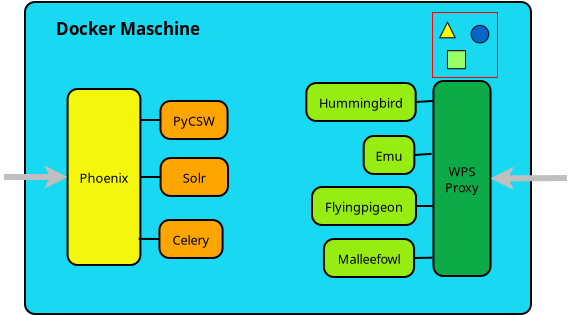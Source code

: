 <?xml version="1.0" encoding="UTF-8"?>
<dia:diagram xmlns:dia="http://www.lysator.liu.se/~alla/dia/">
  <dia:layer name="Background" visible="true" active="true">
    <dia:group>
      <dia:object type="Flowchart - Box" version="0" id="O0">
        <dia:attribute name="obj_pos">
          <dia:point val="5.9,1.7"/>
        </dia:attribute>
        <dia:attribute name="obj_bb">
          <dia:rectangle val="5.85,1.65;31.25,17.35"/>
        </dia:attribute>
        <dia:attribute name="elem_corner">
          <dia:point val="5.9,1.7"/>
        </dia:attribute>
        <dia:attribute name="elem_width">
          <dia:real val="25.3"/>
        </dia:attribute>
        <dia:attribute name="elem_height">
          <dia:real val="15.6"/>
        </dia:attribute>
        <dia:attribute name="border_width">
          <dia:real val="0.1"/>
        </dia:attribute>
        <dia:attribute name="inner_color">
          <dia:color val="#19d9f2"/>
        </dia:attribute>
        <dia:attribute name="show_background">
          <dia:boolean val="true"/>
        </dia:attribute>
        <dia:attribute name="corner_radius">
          <dia:real val="0.5"/>
        </dia:attribute>
        <dia:attribute name="padding">
          <dia:real val="0.5"/>
        </dia:attribute>
        <dia:attribute name="text">
          <dia:composite type="text">
            <dia:attribute name="string">
              <dia:string>##</dia:string>
            </dia:attribute>
            <dia:attribute name="font">
              <dia:font family="sans" style="0" name="Helvetica"/>
            </dia:attribute>
            <dia:attribute name="height">
              <dia:real val="0.8"/>
            </dia:attribute>
            <dia:attribute name="pos">
              <dia:point val="18.55,9.695"/>
            </dia:attribute>
            <dia:attribute name="color">
              <dia:color val="#000000"/>
            </dia:attribute>
            <dia:attribute name="alignment">
              <dia:enum val="1"/>
            </dia:attribute>
          </dia:composite>
        </dia:attribute>
      </dia:object>
      <dia:object type="Standard - Text" version="1" id="O1">
        <dia:attribute name="obj_pos">
          <dia:point val="18.55,9.5"/>
        </dia:attribute>
        <dia:attribute name="obj_bb">
          <dia:rectangle val="18.55,8.905;18.55,9.652"/>
        </dia:attribute>
        <dia:attribute name="text">
          <dia:composite type="text">
            <dia:attribute name="string">
              <dia:string>##</dia:string>
            </dia:attribute>
            <dia:attribute name="font">
              <dia:font family="sans" style="0" name="Helvetica"/>
            </dia:attribute>
            <dia:attribute name="height">
              <dia:real val="0.8"/>
            </dia:attribute>
            <dia:attribute name="pos">
              <dia:point val="18.55,9.5"/>
            </dia:attribute>
            <dia:attribute name="color">
              <dia:color val="#000000"/>
            </dia:attribute>
            <dia:attribute name="alignment">
              <dia:enum val="0"/>
            </dia:attribute>
          </dia:composite>
        </dia:attribute>
        <dia:attribute name="valign">
          <dia:enum val="3"/>
        </dia:attribute>
        <dia:connections>
          <dia:connection handle="0" to="O0" connection="16"/>
        </dia:connections>
      </dia:object>
      <dia:group>
        <dia:object type="Standard - Text" version="1" id="O2">
          <dia:attribute name="obj_pos">
            <dia:point val="7.45,3.35"/>
          </dia:attribute>
          <dia:attribute name="obj_bb">
            <dia:rectangle val="7.45,2.562;15.557,3.55"/>
          </dia:attribute>
          <dia:attribute name="text">
            <dia:composite type="text">
              <dia:attribute name="string">
                <dia:string>#Docker Maschine#</dia:string>
              </dia:attribute>
              <dia:attribute name="font">
                <dia:font family="sans" style="80" name="Helvetica-Bold"/>
              </dia:attribute>
              <dia:attribute name="height">
                <dia:real val="1.058"/>
              </dia:attribute>
              <dia:attribute name="pos">
                <dia:point val="7.45,3.35"/>
              </dia:attribute>
              <dia:attribute name="color">
                <dia:color val="#000000"/>
              </dia:attribute>
              <dia:attribute name="alignment">
                <dia:enum val="0"/>
              </dia:attribute>
            </dia:composite>
          </dia:attribute>
          <dia:attribute name="valign">
            <dia:enum val="3"/>
          </dia:attribute>
        </dia:object>
        <dia:object type="Flowchart - Box" version="0" id="O3">
          <dia:attribute name="obj_pos">
            <dia:point val="8.03,6.05"/>
          </dia:attribute>
          <dia:attribute name="obj_bb">
            <dia:rectangle val="7.98,6;11.72,14.9"/>
          </dia:attribute>
          <dia:attribute name="elem_corner">
            <dia:point val="8.03,6.05"/>
          </dia:attribute>
          <dia:attribute name="elem_width">
            <dia:real val="3.64"/>
          </dia:attribute>
          <dia:attribute name="elem_height">
            <dia:real val="8.8"/>
          </dia:attribute>
          <dia:attribute name="border_width">
            <dia:real val="0.1"/>
          </dia:attribute>
          <dia:attribute name="inner_color">
            <dia:color val="#f5f60d"/>
          </dia:attribute>
          <dia:attribute name="show_background">
            <dia:boolean val="true"/>
          </dia:attribute>
          <dia:attribute name="corner_radius">
            <dia:real val="0.5"/>
          </dia:attribute>
          <dia:attribute name="padding">
            <dia:real val="0.5"/>
          </dia:attribute>
          <dia:attribute name="text">
            <dia:composite type="text">
              <dia:attribute name="string">
                <dia:string>#Phoenix#</dia:string>
              </dia:attribute>
              <dia:attribute name="font">
                <dia:font family="sans" style="0" name="Helvetica"/>
              </dia:attribute>
              <dia:attribute name="height">
                <dia:real val="0.8"/>
              </dia:attribute>
              <dia:attribute name="pos">
                <dia:point val="9.85,10.645"/>
              </dia:attribute>
              <dia:attribute name="color">
                <dia:color val="#000000"/>
              </dia:attribute>
              <dia:attribute name="alignment">
                <dia:enum val="1"/>
              </dia:attribute>
            </dia:composite>
          </dia:attribute>
        </dia:object>
        <dia:object type="Flowchart - Box" version="0" id="O4">
          <dia:attribute name="obj_pos">
            <dia:point val="12.68,9.5"/>
          </dia:attribute>
          <dia:attribute name="obj_bb">
            <dia:rectangle val="12.63,9.45;16.1,11.45"/>
          </dia:attribute>
          <dia:attribute name="elem_corner">
            <dia:point val="12.68,9.5"/>
          </dia:attribute>
          <dia:attribute name="elem_width">
            <dia:real val="3.37"/>
          </dia:attribute>
          <dia:attribute name="elem_height">
            <dia:real val="1.9"/>
          </dia:attribute>
          <dia:attribute name="border_width">
            <dia:real val="0.1"/>
          </dia:attribute>
          <dia:attribute name="inner_color">
            <dia:color val="#ffa500"/>
          </dia:attribute>
          <dia:attribute name="show_background">
            <dia:boolean val="true"/>
          </dia:attribute>
          <dia:attribute name="corner_radius">
            <dia:real val="0.5"/>
          </dia:attribute>
          <dia:attribute name="padding">
            <dia:real val="0.5"/>
          </dia:attribute>
          <dia:attribute name="text">
            <dia:composite type="text">
              <dia:attribute name="string">
                <dia:string>#Solr#</dia:string>
              </dia:attribute>
              <dia:attribute name="font">
                <dia:font family="sans" style="0" name="Helvetica"/>
              </dia:attribute>
              <dia:attribute name="height">
                <dia:real val="0.8"/>
              </dia:attribute>
              <dia:attribute name="pos">
                <dia:point val="14.365,10.645"/>
              </dia:attribute>
              <dia:attribute name="color">
                <dia:color val="#000000"/>
              </dia:attribute>
              <dia:attribute name="alignment">
                <dia:enum val="1"/>
              </dia:attribute>
            </dia:composite>
          </dia:attribute>
        </dia:object>
        <dia:object type="Flowchart - Box" version="0" id="O5">
          <dia:attribute name="obj_pos">
            <dia:point val="12.674,6.65"/>
          </dia:attribute>
          <dia:attribute name="obj_bb">
            <dia:rectangle val="12.624,6.6;16.076,8.6"/>
          </dia:attribute>
          <dia:attribute name="elem_corner">
            <dia:point val="12.674,6.65"/>
          </dia:attribute>
          <dia:attribute name="elem_width">
            <dia:real val="3.353"/>
          </dia:attribute>
          <dia:attribute name="elem_height">
            <dia:real val="1.9"/>
          </dia:attribute>
          <dia:attribute name="border_width">
            <dia:real val="0.1"/>
          </dia:attribute>
          <dia:attribute name="inner_color">
            <dia:color val="#ffa500"/>
          </dia:attribute>
          <dia:attribute name="show_background">
            <dia:boolean val="true"/>
          </dia:attribute>
          <dia:attribute name="corner_radius">
            <dia:real val="0.5"/>
          </dia:attribute>
          <dia:attribute name="padding">
            <dia:real val="0.5"/>
          </dia:attribute>
          <dia:attribute name="text">
            <dia:composite type="text">
              <dia:attribute name="string">
                <dia:string>#PyCSW#</dia:string>
              </dia:attribute>
              <dia:attribute name="font">
                <dia:font family="sans" style="0" name="Helvetica"/>
              </dia:attribute>
              <dia:attribute name="height">
                <dia:real val="0.8"/>
              </dia:attribute>
              <dia:attribute name="pos">
                <dia:point val="14.35,7.795"/>
              </dia:attribute>
              <dia:attribute name="color">
                <dia:color val="#000000"/>
              </dia:attribute>
              <dia:attribute name="alignment">
                <dia:enum val="1"/>
              </dia:attribute>
            </dia:composite>
          </dia:attribute>
        </dia:object>
        <dia:object type="Flowchart - Box" version="0" id="O6">
          <dia:attribute name="obj_pos">
            <dia:point val="12.621,12.6"/>
          </dia:attribute>
          <dia:attribute name="obj_bb">
            <dia:rectangle val="12.571,12.55;15.829,14.55"/>
          </dia:attribute>
          <dia:attribute name="elem_corner">
            <dia:point val="12.621,12.6"/>
          </dia:attribute>
          <dia:attribute name="elem_width">
            <dia:real val="3.158"/>
          </dia:attribute>
          <dia:attribute name="elem_height">
            <dia:real val="1.9"/>
          </dia:attribute>
          <dia:attribute name="border_width">
            <dia:real val="0.1"/>
          </dia:attribute>
          <dia:attribute name="inner_color">
            <dia:color val="#ffa500"/>
          </dia:attribute>
          <dia:attribute name="show_background">
            <dia:boolean val="true"/>
          </dia:attribute>
          <dia:attribute name="corner_radius">
            <dia:real val="0.5"/>
          </dia:attribute>
          <dia:attribute name="padding">
            <dia:real val="0.5"/>
          </dia:attribute>
          <dia:attribute name="text">
            <dia:composite type="text">
              <dia:attribute name="string">
                <dia:string>#Celery#</dia:string>
              </dia:attribute>
              <dia:attribute name="font">
                <dia:font family="sans" style="0" name="Helvetica"/>
              </dia:attribute>
              <dia:attribute name="height">
                <dia:real val="0.8"/>
              </dia:attribute>
              <dia:attribute name="pos">
                <dia:point val="14.2,13.745"/>
              </dia:attribute>
              <dia:attribute name="color">
                <dia:color val="#000000"/>
              </dia:attribute>
              <dia:attribute name="alignment">
                <dia:enum val="1"/>
              </dia:attribute>
            </dia:composite>
          </dia:attribute>
        </dia:object>
        <dia:object type="Flowchart - Box" version="0" id="O7">
          <dia:attribute name="obj_pos">
            <dia:point val="19.966,5.75"/>
          </dia:attribute>
          <dia:attribute name="obj_bb">
            <dia:rectangle val="19.916,5.7;25.484,7.7"/>
          </dia:attribute>
          <dia:attribute name="elem_corner">
            <dia:point val="19.966,5.75"/>
          </dia:attribute>
          <dia:attribute name="elem_width">
            <dia:real val="5.468"/>
          </dia:attribute>
          <dia:attribute name="elem_height">
            <dia:real val="1.9"/>
          </dia:attribute>
          <dia:attribute name="border_width">
            <dia:real val="0.1"/>
          </dia:attribute>
          <dia:attribute name="inner_color">
            <dia:color val="#97ed11"/>
          </dia:attribute>
          <dia:attribute name="show_background">
            <dia:boolean val="true"/>
          </dia:attribute>
          <dia:attribute name="corner_radius">
            <dia:real val="0.5"/>
          </dia:attribute>
          <dia:attribute name="padding">
            <dia:real val="0.5"/>
          </dia:attribute>
          <dia:attribute name="text">
            <dia:composite type="text">
              <dia:attribute name="string">
                <dia:string>#Hummingbird#</dia:string>
              </dia:attribute>
              <dia:attribute name="font">
                <dia:font family="sans" style="0" name="Helvetica"/>
              </dia:attribute>
              <dia:attribute name="height">
                <dia:real val="0.8"/>
              </dia:attribute>
              <dia:attribute name="pos">
                <dia:point val="22.7,6.895"/>
              </dia:attribute>
              <dia:attribute name="color">
                <dia:color val="#000000"/>
              </dia:attribute>
              <dia:attribute name="alignment">
                <dia:enum val="1"/>
              </dia:attribute>
            </dia:composite>
          </dia:attribute>
        </dia:object>
        <dia:object type="Flowchart - Box" version="0" id="O8">
          <dia:attribute name="obj_pos">
            <dia:point val="22.834,8.4"/>
          </dia:attribute>
          <dia:attribute name="obj_bb">
            <dia:rectangle val="22.784,8.35;25.416,10.35"/>
          </dia:attribute>
          <dia:attribute name="elem_corner">
            <dia:point val="22.834,8.4"/>
          </dia:attribute>
          <dia:attribute name="elem_width">
            <dia:real val="2.533"/>
          </dia:attribute>
          <dia:attribute name="elem_height">
            <dia:real val="1.9"/>
          </dia:attribute>
          <dia:attribute name="border_width">
            <dia:real val="0.1"/>
          </dia:attribute>
          <dia:attribute name="inner_color">
            <dia:color val="#97ed11"/>
          </dia:attribute>
          <dia:attribute name="show_background">
            <dia:boolean val="true"/>
          </dia:attribute>
          <dia:attribute name="corner_radius">
            <dia:real val="0.5"/>
          </dia:attribute>
          <dia:attribute name="padding">
            <dia:real val="0.5"/>
          </dia:attribute>
          <dia:attribute name="text">
            <dia:composite type="text">
              <dia:attribute name="string">
                <dia:string>#Emu#</dia:string>
              </dia:attribute>
              <dia:attribute name="font">
                <dia:font family="sans" style="0" name="Helvetica"/>
              </dia:attribute>
              <dia:attribute name="height">
                <dia:real val="0.8"/>
              </dia:attribute>
              <dia:attribute name="pos">
                <dia:point val="24.1,9.545"/>
              </dia:attribute>
              <dia:attribute name="color">
                <dia:color val="#000000"/>
              </dia:attribute>
              <dia:attribute name="alignment">
                <dia:enum val="1"/>
              </dia:attribute>
            </dia:composite>
          </dia:attribute>
        </dia:object>
        <dia:object type="Flowchart - Box" version="0" id="O9">
          <dia:attribute name="obj_pos">
            <dia:point val="20.25,10.95"/>
          </dia:attribute>
          <dia:attribute name="obj_bb">
            <dia:rectangle val="20.2,10.9;25.5,12.9"/>
          </dia:attribute>
          <dia:attribute name="elem_corner">
            <dia:point val="20.25,10.95"/>
          </dia:attribute>
          <dia:attribute name="elem_width">
            <dia:real val="5.2"/>
          </dia:attribute>
          <dia:attribute name="elem_height">
            <dia:real val="1.9"/>
          </dia:attribute>
          <dia:attribute name="border_width">
            <dia:real val="0.1"/>
          </dia:attribute>
          <dia:attribute name="inner_color">
            <dia:color val="#97ed11"/>
          </dia:attribute>
          <dia:attribute name="show_background">
            <dia:boolean val="true"/>
          </dia:attribute>
          <dia:attribute name="corner_radius">
            <dia:real val="0.5"/>
          </dia:attribute>
          <dia:attribute name="padding">
            <dia:real val="0.5"/>
          </dia:attribute>
          <dia:attribute name="text">
            <dia:composite type="text">
              <dia:attribute name="string">
                <dia:string>#Flyingpigeon#</dia:string>
              </dia:attribute>
              <dia:attribute name="font">
                <dia:font family="sans" style="0" name="Helvetica"/>
              </dia:attribute>
              <dia:attribute name="height">
                <dia:real val="0.8"/>
              </dia:attribute>
              <dia:attribute name="pos">
                <dia:point val="22.85,12.095"/>
              </dia:attribute>
              <dia:attribute name="color">
                <dia:color val="#000000"/>
              </dia:attribute>
              <dia:attribute name="alignment">
                <dia:enum val="1"/>
              </dia:attribute>
            </dia:composite>
          </dia:attribute>
        </dia:object>
        <dia:object type="Flowchart - Box" version="0" id="O10">
          <dia:attribute name="obj_pos">
            <dia:point val="20.846,13.55"/>
          </dia:attribute>
          <dia:attribute name="obj_bb">
            <dia:rectangle val="20.796,13.5;25.404,15.5"/>
          </dia:attribute>
          <dia:attribute name="elem_corner">
            <dia:point val="20.846,13.55"/>
          </dia:attribute>
          <dia:attribute name="elem_width">
            <dia:real val="4.508"/>
          </dia:attribute>
          <dia:attribute name="elem_height">
            <dia:real val="1.9"/>
          </dia:attribute>
          <dia:attribute name="border_width">
            <dia:real val="0.1"/>
          </dia:attribute>
          <dia:attribute name="inner_color">
            <dia:color val="#97ed11"/>
          </dia:attribute>
          <dia:attribute name="show_background">
            <dia:boolean val="true"/>
          </dia:attribute>
          <dia:attribute name="corner_radius">
            <dia:real val="0.5"/>
          </dia:attribute>
          <dia:attribute name="padding">
            <dia:real val="0.5"/>
          </dia:attribute>
          <dia:attribute name="text">
            <dia:composite type="text">
              <dia:attribute name="string">
                <dia:string>#Malleefowl#</dia:string>
              </dia:attribute>
              <dia:attribute name="font">
                <dia:font family="sans" style="0" name="Helvetica"/>
              </dia:attribute>
              <dia:attribute name="height">
                <dia:real val="0.8"/>
              </dia:attribute>
              <dia:attribute name="pos">
                <dia:point val="23.1,14.695"/>
              </dia:attribute>
              <dia:attribute name="color">
                <dia:color val="#000000"/>
              </dia:attribute>
              <dia:attribute name="alignment">
                <dia:enum val="1"/>
              </dia:attribute>
            </dia:composite>
          </dia:attribute>
        </dia:object>
        <dia:object type="Flowchart - Box" version="0" id="O11">
          <dia:attribute name="obj_pos">
            <dia:point val="26.323,5.65"/>
          </dia:attribute>
          <dia:attribute name="obj_bb">
            <dia:rectangle val="26.273,5.6;29.227,15.45"/>
          </dia:attribute>
          <dia:attribute name="elem_corner">
            <dia:point val="26.323,5.65"/>
          </dia:attribute>
          <dia:attribute name="elem_width">
            <dia:real val="2.855"/>
          </dia:attribute>
          <dia:attribute name="elem_height">
            <dia:real val="9.75"/>
          </dia:attribute>
          <dia:attribute name="border_width">
            <dia:real val="0.1"/>
          </dia:attribute>
          <dia:attribute name="inner_color">
            <dia:color val="#0dab48"/>
          </dia:attribute>
          <dia:attribute name="show_background">
            <dia:boolean val="true"/>
          </dia:attribute>
          <dia:attribute name="corner_radius">
            <dia:real val="0.5"/>
          </dia:attribute>
          <dia:attribute name="padding">
            <dia:real val="0.5"/>
          </dia:attribute>
          <dia:attribute name="text">
            <dia:composite type="text">
              <dia:attribute name="string">
                <dia:string>#WPS
Proxy#</dia:string>
              </dia:attribute>
              <dia:attribute name="font">
                <dia:font family="sans" style="0" name="Helvetica"/>
              </dia:attribute>
              <dia:attribute name="height">
                <dia:real val="0.8"/>
              </dia:attribute>
              <dia:attribute name="pos">
                <dia:point val="27.75,10.32"/>
              </dia:attribute>
              <dia:attribute name="color">
                <dia:color val="#000000"/>
              </dia:attribute>
              <dia:attribute name="alignment">
                <dia:enum val="1"/>
              </dia:attribute>
            </dia:composite>
          </dia:attribute>
        </dia:object>
        <dia:object type="Standard - Line" version="0" id="O12">
          <dia:attribute name="obj_pos">
            <dia:point val="11.65,7.6"/>
          </dia:attribute>
          <dia:attribute name="obj_bb">
            <dia:rectangle val="11.6,7.55;12.724,7.65"/>
          </dia:attribute>
          <dia:attribute name="conn_endpoints">
            <dia:point val="11.65,7.6"/>
            <dia:point val="12.674,7.6"/>
          </dia:attribute>
          <dia:attribute name="numcp">
            <dia:int val="1"/>
          </dia:attribute>
          <dia:connections>
            <dia:connection handle="1" to="O5" connection="7"/>
          </dia:connections>
        </dia:object>
        <dia:object type="Standard - Line" version="0" id="O13">
          <dia:attribute name="obj_pos">
            <dia:point val="11.67,10.45"/>
          </dia:attribute>
          <dia:attribute name="obj_bb">
            <dia:rectangle val="11.62,10.4;12.73,10.5"/>
          </dia:attribute>
          <dia:attribute name="conn_endpoints">
            <dia:point val="11.67,10.45"/>
            <dia:point val="12.68,10.45"/>
          </dia:attribute>
          <dia:attribute name="numcp">
            <dia:int val="1"/>
          </dia:attribute>
          <dia:connections>
            <dia:connection handle="0" to="O3" connection="8"/>
            <dia:connection handle="1" to="O4" connection="7"/>
          </dia:connections>
        </dia:object>
        <dia:object type="Standard - Line" version="0" id="O14">
          <dia:attribute name="obj_pos">
            <dia:point val="11.582,13.543"/>
          </dia:attribute>
          <dia:attribute name="obj_bb">
            <dia:rectangle val="11.532,13.492;12.672,13.6"/>
          </dia:attribute>
          <dia:attribute name="conn_endpoints">
            <dia:point val="11.582,13.543"/>
            <dia:point val="12.621,13.55"/>
          </dia:attribute>
          <dia:attribute name="numcp">
            <dia:int val="1"/>
          </dia:attribute>
          <dia:connections>
            <dia:connection handle="1" to="O6" connection="7"/>
          </dia:connections>
        </dia:object>
        <dia:object type="Standard - Line" version="0" id="O15">
          <dia:attribute name="obj_pos">
            <dia:point val="25.45,11.9"/>
          </dia:attribute>
          <dia:attribute name="obj_bb">
            <dia:rectangle val="25.4,11.85;26.4,11.95"/>
          </dia:attribute>
          <dia:attribute name="conn_endpoints">
            <dia:point val="25.45,11.9"/>
            <dia:point val="26.35,11.9"/>
          </dia:attribute>
          <dia:attribute name="numcp">
            <dia:int val="1"/>
          </dia:attribute>
          <dia:connections>
            <dia:connection handle="0" to="O9" connection="8"/>
          </dia:connections>
        </dia:object>
        <dia:object type="Standard - Line" version="0" id="O16">
          <dia:attribute name="obj_pos">
            <dia:point val="25.366,9.35"/>
          </dia:attribute>
          <dia:attribute name="obj_bb">
            <dia:rectangle val="25.313,9.237;26.283,9.403"/>
          </dia:attribute>
          <dia:attribute name="conn_endpoints">
            <dia:point val="25.366,9.35"/>
            <dia:point val="26.23,9.29"/>
          </dia:attribute>
          <dia:attribute name="numcp">
            <dia:int val="1"/>
          </dia:attribute>
          <dia:connections>
            <dia:connection handle="0" to="O8" connection="8"/>
          </dia:connections>
        </dia:object>
        <dia:object type="Standard - Line" version="0" id="O17">
          <dia:attribute name="obj_pos">
            <dia:point val="25.434,6.7"/>
          </dia:attribute>
          <dia:attribute name="obj_bb">
            <dia:rectangle val="25.381,6.59;26.4,6.753"/>
          </dia:attribute>
          <dia:attribute name="conn_endpoints">
            <dia:point val="25.434,6.7"/>
            <dia:point val="26.347,6.643"/>
          </dia:attribute>
          <dia:attribute name="numcp">
            <dia:int val="1"/>
          </dia:attribute>
          <dia:connections>
            <dia:connection handle="0" to="O7" connection="8"/>
          </dia:connections>
        </dia:object>
        <dia:object type="Standard - Line" version="0" id="O18">
          <dia:attribute name="obj_pos">
            <dia:point val="25.354,14.5"/>
          </dia:attribute>
          <dia:attribute name="obj_bb">
            <dia:rectangle val="25.303,14.432;26.328,14.551"/>
          </dia:attribute>
          <dia:attribute name="conn_endpoints">
            <dia:point val="25.354,14.5"/>
            <dia:point val="26.277,14.483"/>
          </dia:attribute>
          <dia:attribute name="numcp">
            <dia:int val="1"/>
          </dia:attribute>
          <dia:connections>
            <dia:connection handle="0" to="O10" connection="8"/>
          </dia:connections>
        </dia:object>
      </dia:group>
      <dia:object type="Standard - Line" version="0" id="O19">
        <dia:attribute name="obj_pos">
          <dia:point val="33,10.5"/>
        </dia:attribute>
        <dia:attribute name="obj_bb">
          <dia:rectangle val="28.842,9.934;33.151,11.105"/>
        </dia:attribute>
        <dia:attribute name="conn_endpoints">
          <dia:point val="33,10.5"/>
          <dia:point val="29.177,10.525"/>
        </dia:attribute>
        <dia:attribute name="numcp">
          <dia:int val="1"/>
        </dia:attribute>
        <dia:attribute name="line_color">
          <dia:color val="#bfbfbf"/>
        </dia:attribute>
        <dia:attribute name="line_width">
          <dia:real val="0.3"/>
        </dia:attribute>
        <dia:attribute name="end_arrow">
          <dia:enum val="22"/>
        </dia:attribute>
        <dia:attribute name="end_arrow_length">
          <dia:real val="0.5"/>
        </dia:attribute>
        <dia:attribute name="end_arrow_width">
          <dia:real val="0.5"/>
        </dia:attribute>
      </dia:object>
    </dia:group>
    <dia:object type="Standard - Line" version="0" id="O20">
      <dia:attribute name="obj_pos">
        <dia:point val="4.85,10.45"/>
      </dia:attribute>
      <dia:attribute name="obj_bb">
        <dia:rectangle val="4.7,9.865;8.365,11.035"/>
      </dia:attribute>
      <dia:attribute name="conn_endpoints">
        <dia:point val="4.85,10.45"/>
        <dia:point val="8.03,10.45"/>
      </dia:attribute>
      <dia:attribute name="numcp">
        <dia:int val="1"/>
      </dia:attribute>
      <dia:attribute name="line_color">
        <dia:color val="#bfbfbf"/>
      </dia:attribute>
      <dia:attribute name="line_width">
        <dia:real val="0.3"/>
      </dia:attribute>
      <dia:attribute name="end_arrow">
        <dia:enum val="22"/>
      </dia:attribute>
      <dia:attribute name="end_arrow_length">
        <dia:real val="0.5"/>
      </dia:attribute>
      <dia:attribute name="end_arrow_width">
        <dia:real val="0.5"/>
      </dia:attribute>
      <dia:connections>
        <dia:connection handle="1" to="O3" connection="7"/>
      </dia:connections>
    </dia:object>
    <dia:object type="Standard - Image" version="0" id="O21">
      <dia:attribute name="obj_pos">
        <dia:point val="26.25,2.2"/>
      </dia:attribute>
      <dia:attribute name="obj_bb">
        <dia:rectangle val="26.2,2.15;29.6,5.55"/>
      </dia:attribute>
      <dia:attribute name="elem_corner">
        <dia:point val="26.25,2.2"/>
      </dia:attribute>
      <dia:attribute name="elem_width">
        <dia:real val="3.3"/>
      </dia:attribute>
      <dia:attribute name="elem_height">
        <dia:real val="3.3"/>
      </dia:attribute>
      <dia:attribute name="draw_border">
        <dia:boolean val="false"/>
      </dia:attribute>
      <dia:attribute name="keep_aspect">
        <dia:boolean val="true"/>
      </dia:attribute>
      <dia:attribute name="file">
        <dia:string>#docker-logo.png#</dia:string>
      </dia:attribute>
    </dia:object>
  </dia:layer>
</dia:diagram>
